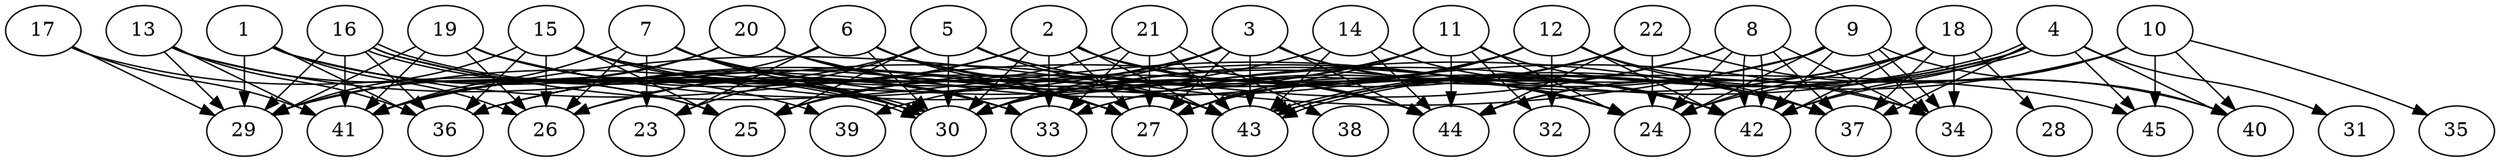 // DAG automatically generated by daggen at Thu Oct  3 14:07:24 2019
// ./daggen --dot -n 45 --ccr 0.3 --fat 0.9 --regular 0.7 --density 0.6 --mindata 5242880 --maxdata 52428800 
digraph G {
  1 [size="18452480", alpha="0.18", expect_size="5535744"] 
  1 -> 26 [size ="5535744"]
  1 -> 29 [size ="5535744"]
  1 -> 30 [size ="5535744"]
  1 -> 36 [size ="5535744"]
  1 -> 39 [size ="5535744"]
  1 -> 44 [size ="5535744"]
  2 [size="36273493", alpha="0.17", expect_size="10882048"] 
  2 -> 26 [size ="10882048"]
  2 -> 27 [size ="10882048"]
  2 -> 30 [size ="10882048"]
  2 -> 33 [size ="10882048"]
  2 -> 41 [size ="10882048"]
  2 -> 42 [size ="10882048"]
  2 -> 43 [size ="10882048"]
  2 -> 44 [size ="10882048"]
  3 [size="68471467", alpha="0.07", expect_size="20541440"] 
  3 -> 24 [size ="20541440"]
  3 -> 25 [size ="20541440"]
  3 -> 27 [size ="20541440"]
  3 -> 29 [size ="20541440"]
  3 -> 30 [size ="20541440"]
  3 -> 42 [size ="20541440"]
  3 -> 43 [size ="20541440"]
  3 -> 44 [size ="20541440"]
  4 [size="161204907", alpha="0.19", expect_size="48361472"] 
  4 -> 30 [size ="48361472"]
  4 -> 31 [size ="48361472"]
  4 -> 37 [size ="48361472"]
  4 -> 40 [size ="48361472"]
  4 -> 42 [size ="48361472"]
  4 -> 43 [size ="48361472"]
  4 -> 43 [size ="48361472"]
  4 -> 44 [size ="48361472"]
  4 -> 45 [size ="48361472"]
  5 [size="93433173", alpha="0.17", expect_size="28029952"] 
  5 -> 23 [size ="28029952"]
  5 -> 24 [size ="28029952"]
  5 -> 25 [size ="28029952"]
  5 -> 30 [size ="28029952"]
  5 -> 41 [size ="28029952"]
  5 -> 42 [size ="28029952"]
  5 -> 43 [size ="28029952"]
  6 [size="150913707", alpha="0.17", expect_size="45274112"] 
  6 -> 23 [size ="45274112"]
  6 -> 27 [size ="45274112"]
  6 -> 30 [size ="45274112"]
  6 -> 41 [size ="45274112"]
  6 -> 43 [size ="45274112"]
  6 -> 44 [size ="45274112"]
  7 [size="81623040", alpha="0.16", expect_size="24486912"] 
  7 -> 23 [size ="24486912"]
  7 -> 26 [size ="24486912"]
  7 -> 27 [size ="24486912"]
  7 -> 30 [size ="24486912"]
  7 -> 33 [size ="24486912"]
  7 -> 41 [size ="24486912"]
  7 -> 42 [size ="24486912"]
  7 -> 43 [size ="24486912"]
  8 [size="58231467", alpha="0.01", expect_size="17469440"] 
  8 -> 24 [size ="17469440"]
  8 -> 26 [size ="17469440"]
  8 -> 33 [size ="17469440"]
  8 -> 34 [size ="17469440"]
  8 -> 37 [size ="17469440"]
  8 -> 42 [size ="17469440"]
  8 -> 42 [size ="17469440"]
  9 [size="25176747", alpha="0.20", expect_size="7553024"] 
  9 -> 24 [size ="7553024"]
  9 -> 33 [size ="7553024"]
  9 -> 34 [size ="7553024"]
  9 -> 34 [size ="7553024"]
  9 -> 40 [size ="7553024"]
  9 -> 41 [size ="7553024"]
  9 -> 42 [size ="7553024"]
  9 -> 43 [size ="7553024"]
  10 [size="163549867", alpha="0.01", expect_size="49064960"] 
  10 -> 24 [size ="49064960"]
  10 -> 35 [size ="49064960"]
  10 -> 40 [size ="49064960"]
  10 -> 42 [size ="49064960"]
  10 -> 43 [size ="49064960"]
  10 -> 45 [size ="49064960"]
  11 [size="39529813", alpha="0.07", expect_size="11858944"] 
  11 -> 24 [size ="11858944"]
  11 -> 27 [size ="11858944"]
  11 -> 30 [size ="11858944"]
  11 -> 32 [size ="11858944"]
  11 -> 36 [size ="11858944"]
  11 -> 37 [size ="11858944"]
  11 -> 44 [size ="11858944"]
  12 [size="24135680", alpha="0.18", expect_size="7240704"] 
  12 -> 25 [size ="7240704"]
  12 -> 27 [size ="7240704"]
  12 -> 30 [size ="7240704"]
  12 -> 32 [size ="7240704"]
  12 -> 34 [size ="7240704"]
  12 -> 36 [size ="7240704"]
  12 -> 37 [size ="7240704"]
  12 -> 42 [size ="7240704"]
  13 [size="158276267", alpha="0.13", expect_size="47482880"] 
  13 -> 25 [size ="47482880"]
  13 -> 27 [size ="47482880"]
  13 -> 29 [size ="47482880"]
  13 -> 36 [size ="47482880"]
  13 -> 41 [size ="47482880"]
  14 [size="59132587", alpha="0.19", expect_size="17739776"] 
  14 -> 36 [size ="17739776"]
  14 -> 42 [size ="17739776"]
  14 -> 43 [size ="17739776"]
  14 -> 44 [size ="17739776"]
  15 [size="48817493", alpha="0.07", expect_size="14645248"] 
  15 -> 25 [size ="14645248"]
  15 -> 26 [size ="14645248"]
  15 -> 29 [size ="14645248"]
  15 -> 30 [size ="14645248"]
  15 -> 36 [size ="14645248"]
  15 -> 37 [size ="14645248"]
  15 -> 45 [size ="14645248"]
  16 [size="25289387", alpha="0.16", expect_size="7586816"] 
  16 -> 24 [size ="7586816"]
  16 -> 29 [size ="7586816"]
  16 -> 30 [size ="7586816"]
  16 -> 30 [size ="7586816"]
  16 -> 33 [size ="7586816"]
  16 -> 36 [size ="7586816"]
  16 -> 41 [size ="7586816"]
  17 [size="162426880", alpha="0.13", expect_size="48728064"] 
  17 -> 25 [size ="48728064"]
  17 -> 29 [size ="48728064"]
  17 -> 41 [size ="48728064"]
  18 [size="128826027", alpha="0.14", expect_size="38647808"] 
  18 -> 24 [size ="38647808"]
  18 -> 28 [size ="38647808"]
  18 -> 30 [size ="38647808"]
  18 -> 34 [size ="38647808"]
  18 -> 37 [size ="38647808"]
  18 -> 42 [size ="38647808"]
  18 -> 44 [size ="38647808"]
  19 [size="134673067", alpha="0.04", expect_size="40401920"] 
  19 -> 24 [size ="40401920"]
  19 -> 26 [size ="40401920"]
  19 -> 29 [size ="40401920"]
  19 -> 30 [size ="40401920"]
  19 -> 33 [size ="40401920"]
  19 -> 41 [size ="40401920"]
  19 -> 43 [size ="40401920"]
  20 [size="132464640", alpha="0.07", expect_size="39739392"] 
  20 -> 27 [size ="39739392"]
  20 -> 29 [size ="39739392"]
  20 -> 34 [size ="39739392"]
  20 -> 41 [size ="39739392"]
  20 -> 43 [size ="39739392"]
  21 [size="139939840", alpha="0.11", expect_size="41981952"] 
  21 -> 25 [size ="41981952"]
  21 -> 27 [size ="41981952"]
  21 -> 33 [size ="41981952"]
  21 -> 38 [size ="41981952"]
  21 -> 43 [size ="41981952"]
  22 [size="38396587", alpha="0.17", expect_size="11518976"] 
  22 -> 24 [size ="11518976"]
  22 -> 27 [size ="11518976"]
  22 -> 39 [size ="11518976"]
  22 -> 40 [size ="11518976"]
  22 -> 44 [size ="11518976"]
  23 [size="20196693", alpha="0.09", expect_size="6059008"] 
  24 [size="121306453", alpha="0.00", expect_size="36391936"] 
  25 [size="110677333", alpha="0.01", expect_size="33203200"] 
  26 [size="166324907", alpha="0.18", expect_size="49897472"] 
  27 [size="132611413", alpha="0.04", expect_size="39783424"] 
  28 [size="77718187", alpha="0.15", expect_size="23315456"] 
  29 [size="32143360", alpha="0.07", expect_size="9643008"] 
  30 [size="60013227", alpha="0.17", expect_size="18003968"] 
  31 [size="115964587", alpha="0.10", expect_size="34789376"] 
  32 [size="43694080", alpha="0.04", expect_size="13108224"] 
  33 [size="19285333", alpha="0.16", expect_size="5785600"] 
  34 [size="93733547", alpha="0.13", expect_size="28120064"] 
  35 [size="96201387", alpha="0.14", expect_size="28860416"] 
  36 [size="102638933", alpha="0.17", expect_size="30791680"] 
  37 [size="89207467", alpha="0.17", expect_size="26762240"] 
  38 [size="120050347", alpha="0.12", expect_size="36015104"] 
  39 [size="78643200", alpha="0.02", expect_size="23592960"] 
  40 [size="129969493", alpha="0.06", expect_size="38990848"] 
  41 [size="105536853", alpha="0.06", expect_size="31661056"] 
  42 [size="27398827", alpha="0.08", expect_size="8219648"] 
  43 [size="59504640", alpha="0.11", expect_size="17851392"] 
  44 [size="28074667", alpha="0.07", expect_size="8422400"] 
  45 [size="132061867", alpha="0.15", expect_size="39618560"] 
}
